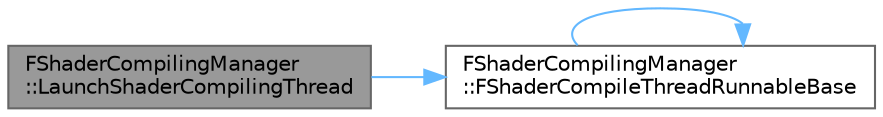 digraph "FShaderCompilingManager::LaunchShaderCompilingThread"
{
 // INTERACTIVE_SVG=YES
 // LATEX_PDF_SIZE
  bgcolor="transparent";
  edge [fontname=Helvetica,fontsize=10,labelfontname=Helvetica,labelfontsize=10];
  node [fontname=Helvetica,fontsize=10,shape=box,height=0.2,width=0.4];
  rankdir="LR";
  Node1 [id="Node000001",label="FShaderCompilingManager\l::LaunchShaderCompilingThread",height=0.2,width=0.4,color="gray40", fillcolor="grey60", style="filled", fontcolor="black",tooltip="Takes the ownership of the new shader compiling thread and returns its non-owning pointer."];
  Node1 -> Node2 [id="edge1_Node000001_Node000002",color="steelblue1",style="solid",tooltip=" "];
  Node2 [id="Node000002",label="FShaderCompilingManager\l::FShaderCompileThreadRunnableBase",height=0.2,width=0.4,color="grey40", fillcolor="white", style="filled",URL="$d7/d06/classFShaderCompilingManager.html#afddbf0ebf60a112a0670a2ffb1acc4ae",tooltip=" "];
  Node2 -> Node2 [id="edge2_Node000002_Node000002",color="steelblue1",style="solid",tooltip=" "];
}
